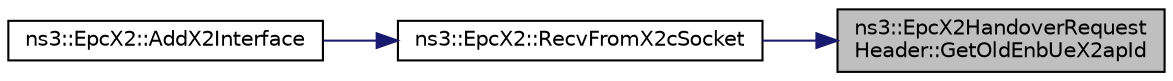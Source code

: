 digraph "ns3::EpcX2HandoverRequestHeader::GetOldEnbUeX2apId"
{
 // LATEX_PDF_SIZE
  edge [fontname="Helvetica",fontsize="10",labelfontname="Helvetica",labelfontsize="10"];
  node [fontname="Helvetica",fontsize="10",shape=record];
  rankdir="RL";
  Node1 [label="ns3::EpcX2HandoverRequest\lHeader::GetOldEnbUeX2apId",height=0.2,width=0.4,color="black", fillcolor="grey75", style="filled", fontcolor="black",tooltip="Get old ENB X2 AP ID function."];
  Node1 -> Node2 [dir="back",color="midnightblue",fontsize="10",style="solid",fontname="Helvetica"];
  Node2 [label="ns3::EpcX2::RecvFromX2cSocket",height=0.2,width=0.4,color="black", fillcolor="white", style="filled",URL="$classns3_1_1_epc_x2.html#a72bf05af65397dab7bc65df72bb09ebf",tooltip="Method to be assigned to the recv callback of the X2-C (X2 Control Plane) socket."];
  Node2 -> Node3 [dir="back",color="midnightblue",fontsize="10",style="solid",fontname="Helvetica"];
  Node3 [label="ns3::EpcX2::AddX2Interface",height=0.2,width=0.4,color="black", fillcolor="white", style="filled",URL="$classns3_1_1_epc_x2.html#a4bcd4423802914da0356051ecf79d2f1",tooltip="Add an X2 interface to this EPC X2 entity."];
}
